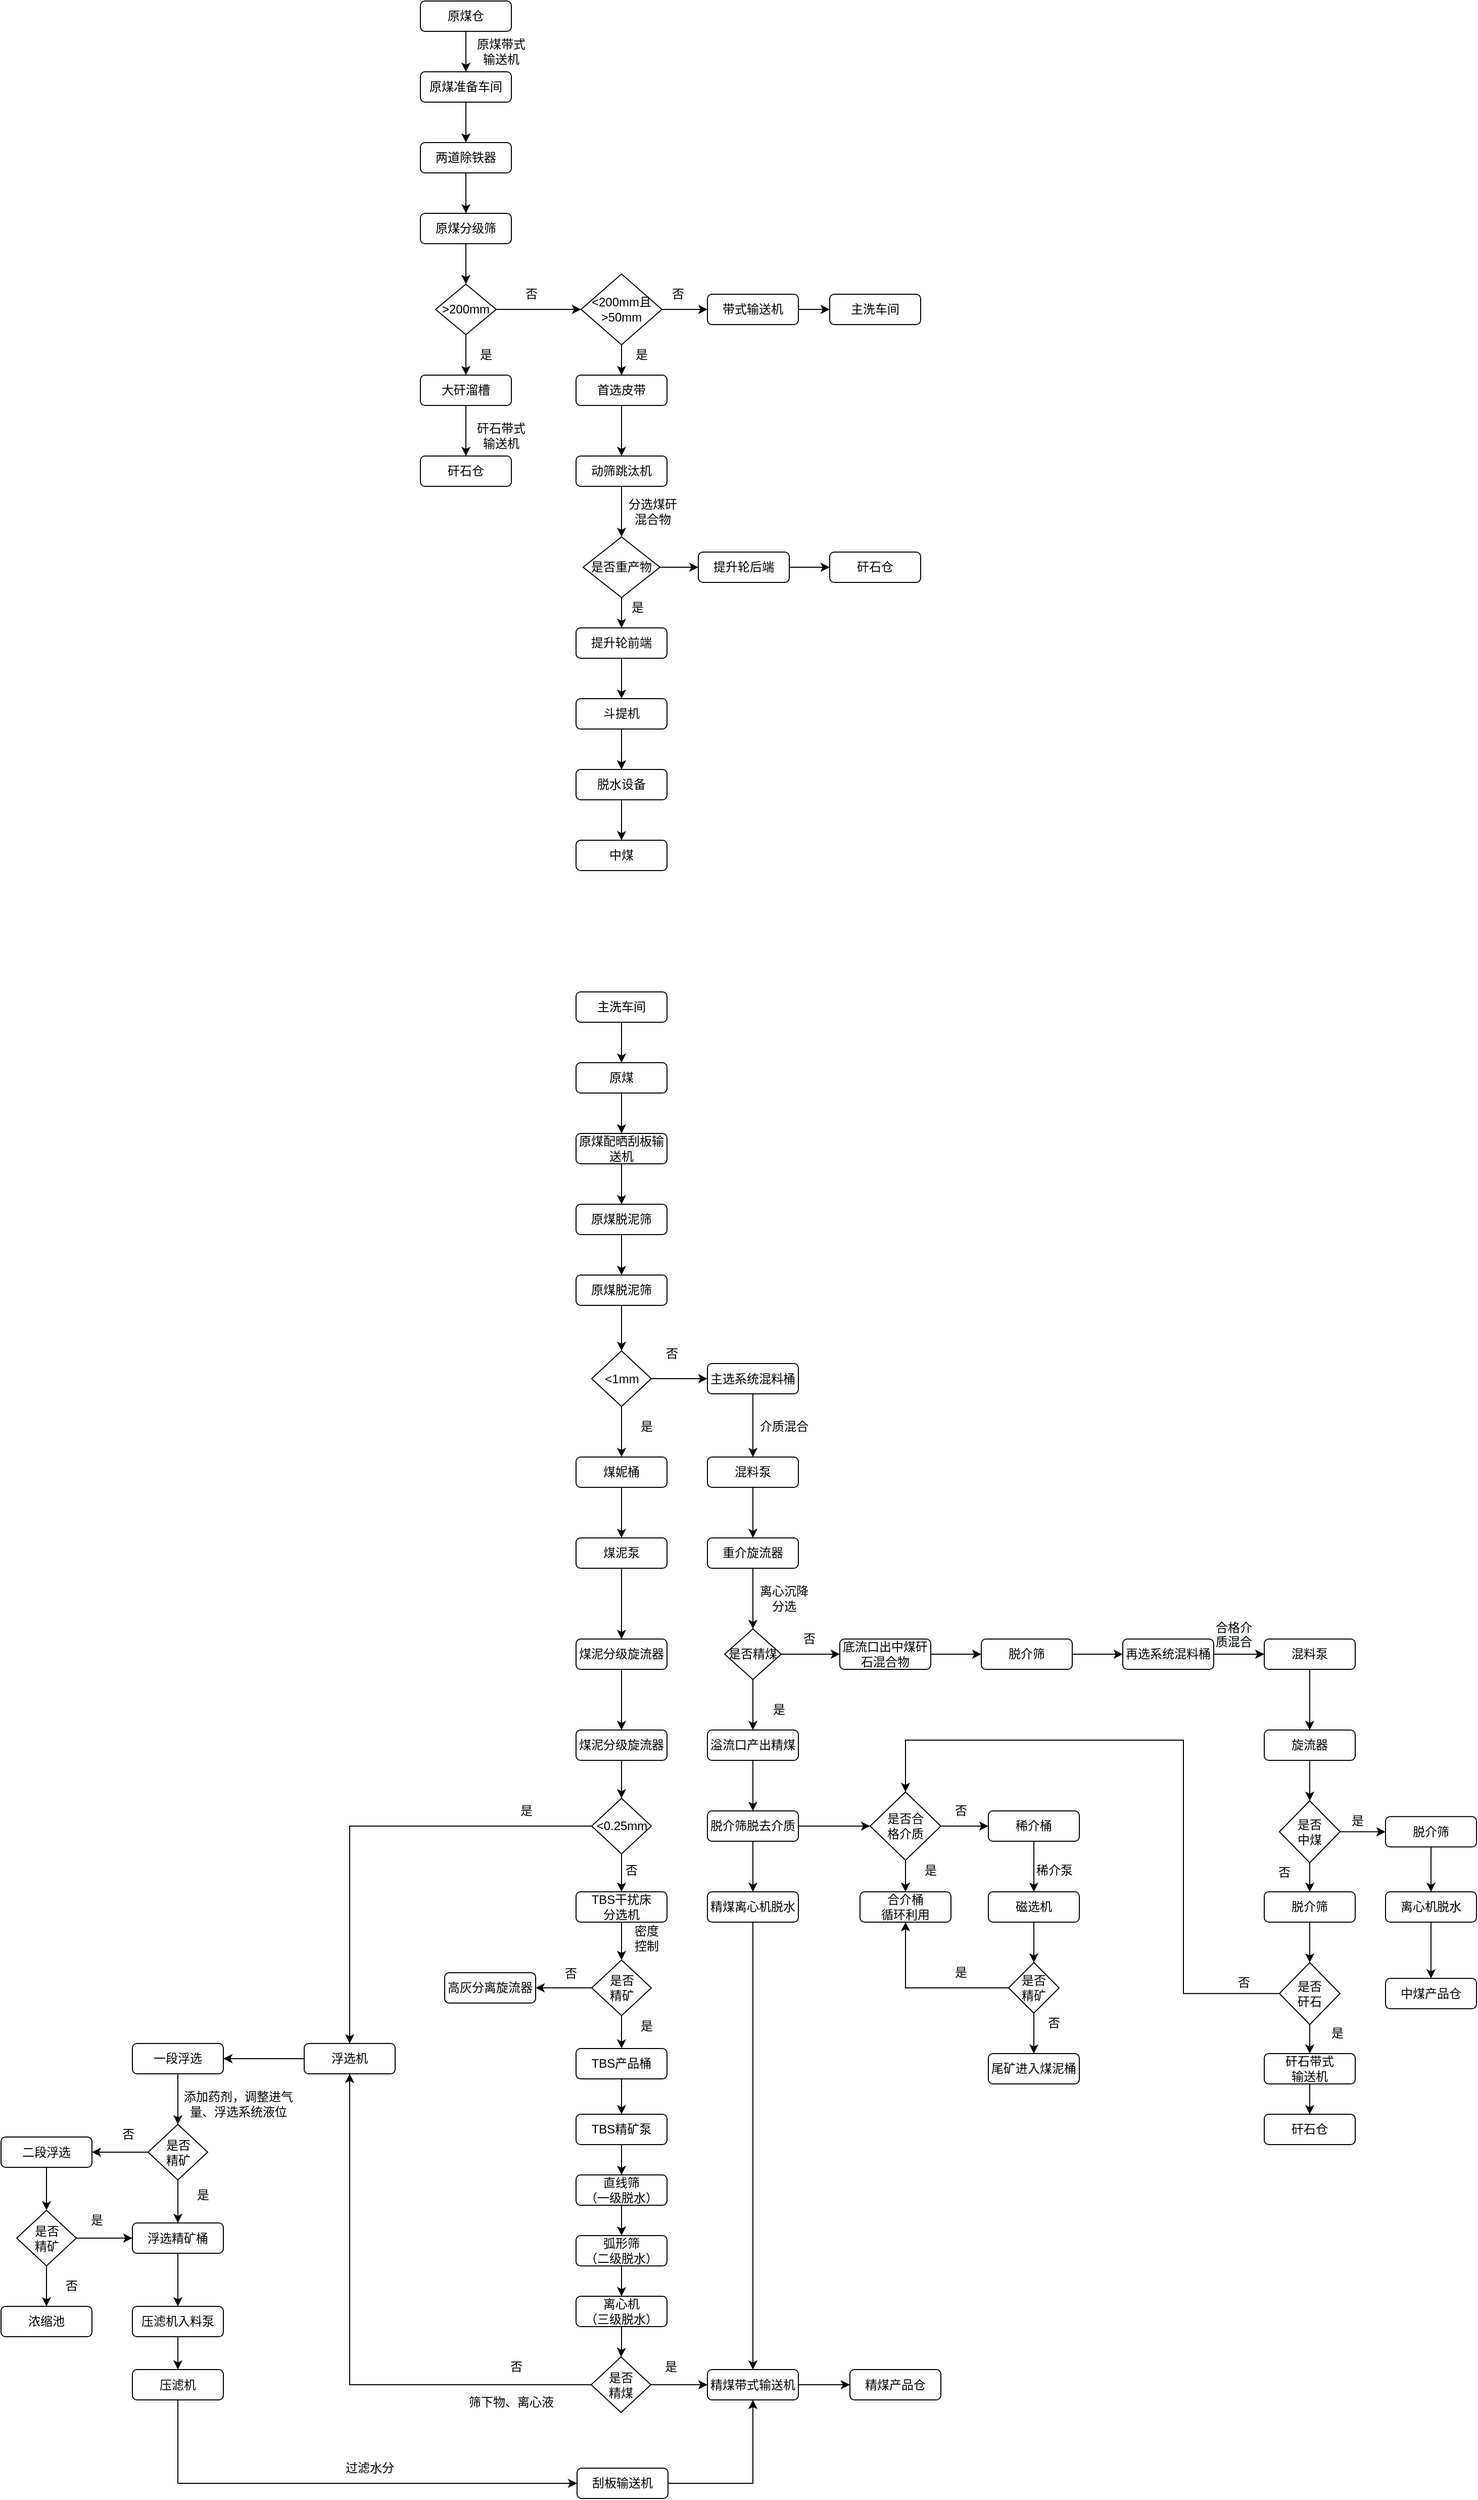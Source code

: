 <mxfile version="14.4.3" type="github">
  <diagram id="C5RBs43oDa-KdzZeNtuy" name="Page-1">
    <mxGraphModel dx="2012" dy="635" grid="1" gridSize="10" guides="1" tooltips="1" connect="1" arrows="1" fold="1" page="1" pageScale="1" pageWidth="827" pageHeight="1169" math="0" shadow="0">
      <root>
        <mxCell id="WIyWlLk6GJQsqaUBKTNV-0" />
        <mxCell id="WIyWlLk6GJQsqaUBKTNV-1" parent="WIyWlLk6GJQsqaUBKTNV-0" />
        <mxCell id="Ji8SA3ziWT4KHIKLygUh-3" value="" style="edgeStyle=orthogonalEdgeStyle;rounded=0;orthogonalLoop=1;jettySize=auto;html=1;" edge="1" parent="WIyWlLk6GJQsqaUBKTNV-1" source="WIyWlLk6GJQsqaUBKTNV-3" target="Ji8SA3ziWT4KHIKLygUh-2">
          <mxGeometry relative="1" as="geometry" />
        </mxCell>
        <mxCell id="WIyWlLk6GJQsqaUBKTNV-3" value="原煤仓" style="rounded=1;whiteSpace=wrap;html=1;fontSize=12;glass=0;strokeWidth=1;shadow=0;" parent="WIyWlLk6GJQsqaUBKTNV-1" vertex="1">
          <mxGeometry x="175" y="80" width="90" height="30" as="geometry" />
        </mxCell>
        <mxCell id="Ji8SA3ziWT4KHIKLygUh-5" value="" style="edgeStyle=orthogonalEdgeStyle;rounded=0;orthogonalLoop=1;jettySize=auto;html=1;" edge="1" parent="WIyWlLk6GJQsqaUBKTNV-1" source="Ji8SA3ziWT4KHIKLygUh-2" target="Ji8SA3ziWT4KHIKLygUh-4">
          <mxGeometry relative="1" as="geometry" />
        </mxCell>
        <mxCell id="Ji8SA3ziWT4KHIKLygUh-2" value="原煤准备车间" style="rounded=1;whiteSpace=wrap;html=1;fontSize=12;glass=0;strokeWidth=1;shadow=0;" vertex="1" parent="WIyWlLk6GJQsqaUBKTNV-1">
          <mxGeometry x="175" y="150" width="90" height="30" as="geometry" />
        </mxCell>
        <mxCell id="Ji8SA3ziWT4KHIKLygUh-8" value="" style="edgeStyle=orthogonalEdgeStyle;rounded=0;orthogonalLoop=1;jettySize=auto;html=1;" edge="1" parent="WIyWlLk6GJQsqaUBKTNV-1" source="Ji8SA3ziWT4KHIKLygUh-4" target="Ji8SA3ziWT4KHIKLygUh-7">
          <mxGeometry relative="1" as="geometry" />
        </mxCell>
        <mxCell id="Ji8SA3ziWT4KHIKLygUh-4" value="两道除铁器" style="rounded=1;whiteSpace=wrap;html=1;fontSize=12;glass=0;strokeWidth=1;shadow=0;" vertex="1" parent="WIyWlLk6GJQsqaUBKTNV-1">
          <mxGeometry x="175" y="220" width="90" height="30" as="geometry" />
        </mxCell>
        <mxCell id="Ji8SA3ziWT4KHIKLygUh-6" value="原煤带式输送机" style="text;html=1;strokeColor=none;fillColor=none;align=center;verticalAlign=middle;whiteSpace=wrap;rounded=0;" vertex="1" parent="WIyWlLk6GJQsqaUBKTNV-1">
          <mxGeometry x="230" y="120" width="50" height="20" as="geometry" />
        </mxCell>
        <mxCell id="Ji8SA3ziWT4KHIKLygUh-10" value="" style="edgeStyle=orthogonalEdgeStyle;rounded=0;orthogonalLoop=1;jettySize=auto;html=1;" edge="1" parent="WIyWlLk6GJQsqaUBKTNV-1" source="Ji8SA3ziWT4KHIKLygUh-7" target="Ji8SA3ziWT4KHIKLygUh-11">
          <mxGeometry relative="1" as="geometry">
            <mxPoint x="220" y="400" as="targetPoint" />
          </mxGeometry>
        </mxCell>
        <mxCell id="Ji8SA3ziWT4KHIKLygUh-7" value="原煤分级筛" style="rounded=1;whiteSpace=wrap;html=1;fontSize=12;glass=0;strokeWidth=1;shadow=0;" vertex="1" parent="WIyWlLk6GJQsqaUBKTNV-1">
          <mxGeometry x="175" y="290" width="90" height="30" as="geometry" />
        </mxCell>
        <mxCell id="Ji8SA3ziWT4KHIKLygUh-12" value="" style="edgeStyle=orthogonalEdgeStyle;rounded=0;orthogonalLoop=1;jettySize=auto;html=1;entryX=0.5;entryY=0;entryDx=0;entryDy=0;" edge="1" parent="WIyWlLk6GJQsqaUBKTNV-1" source="Ji8SA3ziWT4KHIKLygUh-11" target="Ji8SA3ziWT4KHIKLygUh-13">
          <mxGeometry relative="1" as="geometry">
            <mxPoint x="220" y="490" as="targetPoint" />
          </mxGeometry>
        </mxCell>
        <mxCell id="Ji8SA3ziWT4KHIKLygUh-19" value="" style="edgeStyle=orthogonalEdgeStyle;rounded=0;orthogonalLoop=1;jettySize=auto;html=1;" edge="1" parent="WIyWlLk6GJQsqaUBKTNV-1" source="Ji8SA3ziWT4KHIKLygUh-11" target="Ji8SA3ziWT4KHIKLygUh-18">
          <mxGeometry relative="1" as="geometry" />
        </mxCell>
        <mxCell id="Ji8SA3ziWT4KHIKLygUh-11" value="&amp;gt;200mm" style="rhombus;whiteSpace=wrap;html=1;" vertex="1" parent="WIyWlLk6GJQsqaUBKTNV-1">
          <mxGeometry x="190" y="360" width="60" height="50" as="geometry" />
        </mxCell>
        <mxCell id="Ji8SA3ziWT4KHIKLygUh-16" value="" style="edgeStyle=orthogonalEdgeStyle;rounded=0;orthogonalLoop=1;jettySize=auto;html=1;" edge="1" parent="WIyWlLk6GJQsqaUBKTNV-1" source="Ji8SA3ziWT4KHIKLygUh-13" target="Ji8SA3ziWT4KHIKLygUh-15">
          <mxGeometry relative="1" as="geometry" />
        </mxCell>
        <mxCell id="Ji8SA3ziWT4KHIKLygUh-13" value="大矸溜槽" style="rounded=1;whiteSpace=wrap;html=1;fontSize=12;glass=0;strokeWidth=1;shadow=0;" vertex="1" parent="WIyWlLk6GJQsqaUBKTNV-1">
          <mxGeometry x="175" y="450" width="90" height="30" as="geometry" />
        </mxCell>
        <mxCell id="Ji8SA3ziWT4KHIKLygUh-14" value="是" style="text;html=1;strokeColor=none;fillColor=none;align=center;verticalAlign=middle;whiteSpace=wrap;rounded=0;" vertex="1" parent="WIyWlLk6GJQsqaUBKTNV-1">
          <mxGeometry x="220" y="420" width="40" height="20" as="geometry" />
        </mxCell>
        <mxCell id="Ji8SA3ziWT4KHIKLygUh-15" value="矸石仓" style="rounded=1;whiteSpace=wrap;html=1;fontSize=12;glass=0;strokeWidth=1;shadow=0;" vertex="1" parent="WIyWlLk6GJQsqaUBKTNV-1">
          <mxGeometry x="175" y="530" width="90" height="30" as="geometry" />
        </mxCell>
        <mxCell id="Ji8SA3ziWT4KHIKLygUh-17" value="矸石带式输送机" style="text;html=1;strokeColor=none;fillColor=none;align=center;verticalAlign=middle;whiteSpace=wrap;rounded=0;" vertex="1" parent="WIyWlLk6GJQsqaUBKTNV-1">
          <mxGeometry x="230" y="500" width="50" height="20" as="geometry" />
        </mxCell>
        <mxCell id="Ji8SA3ziWT4KHIKLygUh-24" value="" style="edgeStyle=orthogonalEdgeStyle;rounded=0;orthogonalLoop=1;jettySize=auto;html=1;" edge="1" parent="WIyWlLk6GJQsqaUBKTNV-1" source="Ji8SA3ziWT4KHIKLygUh-18" target="Ji8SA3ziWT4KHIKLygUh-23">
          <mxGeometry relative="1" as="geometry" />
        </mxCell>
        <mxCell id="Ji8SA3ziWT4KHIKLygUh-30" value="" style="edgeStyle=orthogonalEdgeStyle;rounded=0;orthogonalLoop=1;jettySize=auto;html=1;entryX=0;entryY=0.5;entryDx=0;entryDy=0;" edge="1" parent="WIyWlLk6GJQsqaUBKTNV-1" source="Ji8SA3ziWT4KHIKLygUh-18" target="Ji8SA3ziWT4KHIKLygUh-32">
          <mxGeometry relative="1" as="geometry">
            <mxPoint x="494" y="385" as="targetPoint" />
          </mxGeometry>
        </mxCell>
        <mxCell id="Ji8SA3ziWT4KHIKLygUh-18" value="&amp;lt;200mm且&lt;br&gt;&amp;gt;50mm" style="rhombus;whiteSpace=wrap;html=1;" vertex="1" parent="WIyWlLk6GJQsqaUBKTNV-1">
          <mxGeometry x="334" y="350" width="80" height="70" as="geometry" />
        </mxCell>
        <mxCell id="Ji8SA3ziWT4KHIKLygUh-20" value="否" style="text;html=1;strokeColor=none;fillColor=none;align=center;verticalAlign=middle;whiteSpace=wrap;rounded=0;" vertex="1" parent="WIyWlLk6GJQsqaUBKTNV-1">
          <mxGeometry x="265" y="360" width="40" height="20" as="geometry" />
        </mxCell>
        <mxCell id="Ji8SA3ziWT4KHIKLygUh-29" value="" style="edgeStyle=orthogonalEdgeStyle;rounded=0;orthogonalLoop=1;jettySize=auto;html=1;" edge="1" parent="WIyWlLk6GJQsqaUBKTNV-1" source="Ji8SA3ziWT4KHIKLygUh-23" target="Ji8SA3ziWT4KHIKLygUh-28">
          <mxGeometry relative="1" as="geometry" />
        </mxCell>
        <mxCell id="Ji8SA3ziWT4KHIKLygUh-23" value="首选皮带" style="rounded=1;whiteSpace=wrap;html=1;fontSize=12;glass=0;strokeWidth=1;shadow=0;" vertex="1" parent="WIyWlLk6GJQsqaUBKTNV-1">
          <mxGeometry x="329" y="450" width="90" height="30" as="geometry" />
        </mxCell>
        <mxCell id="Ji8SA3ziWT4KHIKLygUh-27" value="是" style="text;html=1;strokeColor=none;fillColor=none;align=center;verticalAlign=middle;whiteSpace=wrap;rounded=0;" vertex="1" parent="WIyWlLk6GJQsqaUBKTNV-1">
          <mxGeometry x="374" y="420" width="40" height="20" as="geometry" />
        </mxCell>
        <mxCell id="Ji8SA3ziWT4KHIKLygUh-35" value="" style="edgeStyle=orthogonalEdgeStyle;rounded=0;orthogonalLoop=1;jettySize=auto;html=1;entryX=0.5;entryY=0;entryDx=0;entryDy=0;" edge="1" parent="WIyWlLk6GJQsqaUBKTNV-1" source="Ji8SA3ziWT4KHIKLygUh-28" target="Ji8SA3ziWT4KHIKLygUh-37">
          <mxGeometry relative="1" as="geometry">
            <mxPoint x="374" y="610" as="targetPoint" />
          </mxGeometry>
        </mxCell>
        <mxCell id="Ji8SA3ziWT4KHIKLygUh-28" value="动筛跳汰机" style="rounded=1;whiteSpace=wrap;html=1;fontSize=12;glass=0;strokeWidth=1;shadow=0;" vertex="1" parent="WIyWlLk6GJQsqaUBKTNV-1">
          <mxGeometry x="329" y="530" width="90" height="30" as="geometry" />
        </mxCell>
        <mxCell id="Ji8SA3ziWT4KHIKLygUh-31" value="否" style="text;html=1;strokeColor=none;fillColor=none;align=center;verticalAlign=middle;whiteSpace=wrap;rounded=0;" vertex="1" parent="WIyWlLk6GJQsqaUBKTNV-1">
          <mxGeometry x="410" y="360" width="40" height="20" as="geometry" />
        </mxCell>
        <mxCell id="Ji8SA3ziWT4KHIKLygUh-62" value="" style="edgeStyle=orthogonalEdgeStyle;rounded=0;orthogonalLoop=1;jettySize=auto;html=1;" edge="1" parent="WIyWlLk6GJQsqaUBKTNV-1" source="Ji8SA3ziWT4KHIKLygUh-32" target="Ji8SA3ziWT4KHIKLygUh-61">
          <mxGeometry relative="1" as="geometry" />
        </mxCell>
        <mxCell id="Ji8SA3ziWT4KHIKLygUh-32" value="带式输送机" style="rounded=1;whiteSpace=wrap;html=1;fontSize=12;glass=0;strokeWidth=1;shadow=0;" vertex="1" parent="WIyWlLk6GJQsqaUBKTNV-1">
          <mxGeometry x="459" y="370" width="90" height="30" as="geometry" />
        </mxCell>
        <mxCell id="Ji8SA3ziWT4KHIKLygUh-36" value="分选煤矸混合物" style="text;html=1;strokeColor=none;fillColor=none;align=center;verticalAlign=middle;whiteSpace=wrap;rounded=0;" vertex="1" parent="WIyWlLk6GJQsqaUBKTNV-1">
          <mxGeometry x="380" y="574.5" width="50" height="20" as="geometry" />
        </mxCell>
        <mxCell id="Ji8SA3ziWT4KHIKLygUh-38" value="" style="edgeStyle=orthogonalEdgeStyle;rounded=0;orthogonalLoop=1;jettySize=auto;html=1;entryX=0.5;entryY=0;entryDx=0;entryDy=0;" edge="1" parent="WIyWlLk6GJQsqaUBKTNV-1" source="Ji8SA3ziWT4KHIKLygUh-37" target="Ji8SA3ziWT4KHIKLygUh-39">
          <mxGeometry relative="1" as="geometry">
            <mxPoint x="374" y="700" as="targetPoint" />
          </mxGeometry>
        </mxCell>
        <mxCell id="Ji8SA3ziWT4KHIKLygUh-46" value="" style="edgeStyle=orthogonalEdgeStyle;rounded=0;orthogonalLoop=1;jettySize=auto;html=1;entryX=0;entryY=0.5;entryDx=0;entryDy=0;" edge="1" parent="WIyWlLk6GJQsqaUBKTNV-1" source="Ji8SA3ziWT4KHIKLygUh-37" target="Ji8SA3ziWT4KHIKLygUh-47">
          <mxGeometry relative="1" as="geometry">
            <mxPoint x="460" y="640" as="targetPoint" />
          </mxGeometry>
        </mxCell>
        <mxCell id="Ji8SA3ziWT4KHIKLygUh-37" value="是否重产物" style="rhombus;whiteSpace=wrap;html=1;" vertex="1" parent="WIyWlLk6GJQsqaUBKTNV-1">
          <mxGeometry x="336" y="610" width="76" height="60" as="geometry" />
        </mxCell>
        <mxCell id="Ji8SA3ziWT4KHIKLygUh-42" value="" style="edgeStyle=orthogonalEdgeStyle;rounded=0;orthogonalLoop=1;jettySize=auto;html=1;" edge="1" parent="WIyWlLk6GJQsqaUBKTNV-1" source="Ji8SA3ziWT4KHIKLygUh-39" target="Ji8SA3ziWT4KHIKLygUh-41">
          <mxGeometry relative="1" as="geometry" />
        </mxCell>
        <mxCell id="Ji8SA3ziWT4KHIKLygUh-39" value="提升轮前端" style="rounded=1;whiteSpace=wrap;html=1;fontSize=12;glass=0;strokeWidth=1;shadow=0;" vertex="1" parent="WIyWlLk6GJQsqaUBKTNV-1">
          <mxGeometry x="329" y="700" width="90" height="30" as="geometry" />
        </mxCell>
        <mxCell id="Ji8SA3ziWT4KHIKLygUh-40" value="是" style="text;html=1;strokeColor=none;fillColor=none;align=center;verticalAlign=middle;whiteSpace=wrap;rounded=0;" vertex="1" parent="WIyWlLk6GJQsqaUBKTNV-1">
          <mxGeometry x="370" y="670" width="40" height="20" as="geometry" />
        </mxCell>
        <mxCell id="Ji8SA3ziWT4KHIKLygUh-44" value="" style="edgeStyle=orthogonalEdgeStyle;rounded=0;orthogonalLoop=1;jettySize=auto;html=1;" edge="1" parent="WIyWlLk6GJQsqaUBKTNV-1" source="Ji8SA3ziWT4KHIKLygUh-41" target="Ji8SA3ziWT4KHIKLygUh-43">
          <mxGeometry relative="1" as="geometry" />
        </mxCell>
        <mxCell id="Ji8SA3ziWT4KHIKLygUh-41" value="斗提机" style="rounded=1;whiteSpace=wrap;html=1;fontSize=12;glass=0;strokeWidth=1;shadow=0;" vertex="1" parent="WIyWlLk6GJQsqaUBKTNV-1">
          <mxGeometry x="329" y="770" width="90" height="30" as="geometry" />
        </mxCell>
        <mxCell id="Ji8SA3ziWT4KHIKLygUh-51" value="" style="edgeStyle=orthogonalEdgeStyle;rounded=0;orthogonalLoop=1;jettySize=auto;html=1;" edge="1" parent="WIyWlLk6GJQsqaUBKTNV-1" source="Ji8SA3ziWT4KHIKLygUh-43" target="Ji8SA3ziWT4KHIKLygUh-50">
          <mxGeometry relative="1" as="geometry" />
        </mxCell>
        <mxCell id="Ji8SA3ziWT4KHIKLygUh-43" value="脱水设备" style="rounded=1;whiteSpace=wrap;html=1;fontSize=12;glass=0;strokeWidth=1;shadow=0;" vertex="1" parent="WIyWlLk6GJQsqaUBKTNV-1">
          <mxGeometry x="329" y="840" width="90" height="30" as="geometry" />
        </mxCell>
        <mxCell id="Ji8SA3ziWT4KHIKLygUh-49" value="" style="edgeStyle=orthogonalEdgeStyle;rounded=0;orthogonalLoop=1;jettySize=auto;html=1;" edge="1" parent="WIyWlLk6GJQsqaUBKTNV-1" source="Ji8SA3ziWT4KHIKLygUh-47" target="Ji8SA3ziWT4KHIKLygUh-48">
          <mxGeometry relative="1" as="geometry" />
        </mxCell>
        <mxCell id="Ji8SA3ziWT4KHIKLygUh-47" value="提升轮后端" style="rounded=1;whiteSpace=wrap;html=1;fontSize=12;glass=0;strokeWidth=1;shadow=0;" vertex="1" parent="WIyWlLk6GJQsqaUBKTNV-1">
          <mxGeometry x="450" y="625" width="90" height="30" as="geometry" />
        </mxCell>
        <mxCell id="Ji8SA3ziWT4KHIKLygUh-48" value="矸石仓" style="rounded=1;whiteSpace=wrap;html=1;fontSize=12;glass=0;strokeWidth=1;shadow=0;" vertex="1" parent="WIyWlLk6GJQsqaUBKTNV-1">
          <mxGeometry x="580" y="625" width="90" height="30" as="geometry" />
        </mxCell>
        <mxCell id="Ji8SA3ziWT4KHIKLygUh-50" value="中煤" style="rounded=1;whiteSpace=wrap;html=1;fontSize=12;glass=0;strokeWidth=1;shadow=0;" vertex="1" parent="WIyWlLk6GJQsqaUBKTNV-1">
          <mxGeometry x="329" y="910" width="90" height="30" as="geometry" />
        </mxCell>
        <mxCell id="Ji8SA3ziWT4KHIKLygUh-54" value="" style="edgeStyle=orthogonalEdgeStyle;rounded=0;orthogonalLoop=1;jettySize=auto;html=1;" edge="1" parent="WIyWlLk6GJQsqaUBKTNV-1" source="Ji8SA3ziWT4KHIKLygUh-52" target="Ji8SA3ziWT4KHIKLygUh-53">
          <mxGeometry relative="1" as="geometry" />
        </mxCell>
        <mxCell id="Ji8SA3ziWT4KHIKLygUh-52" value="主洗车间" style="rounded=1;whiteSpace=wrap;html=1;fontSize=12;glass=0;strokeWidth=1;shadow=0;" vertex="1" parent="WIyWlLk6GJQsqaUBKTNV-1">
          <mxGeometry x="329" y="1060" width="90" height="30" as="geometry" />
        </mxCell>
        <mxCell id="Ji8SA3ziWT4KHIKLygUh-64" value="" style="edgeStyle=orthogonalEdgeStyle;rounded=0;orthogonalLoop=1;jettySize=auto;html=1;" edge="1" parent="WIyWlLk6GJQsqaUBKTNV-1" source="Ji8SA3ziWT4KHIKLygUh-53" target="Ji8SA3ziWT4KHIKLygUh-63">
          <mxGeometry relative="1" as="geometry" />
        </mxCell>
        <mxCell id="Ji8SA3ziWT4KHIKLygUh-53" value="原煤" style="rounded=1;whiteSpace=wrap;html=1;fontSize=12;glass=0;strokeWidth=1;shadow=0;" vertex="1" parent="WIyWlLk6GJQsqaUBKTNV-1">
          <mxGeometry x="329" y="1130" width="90" height="30" as="geometry" />
        </mxCell>
        <mxCell id="Ji8SA3ziWT4KHIKLygUh-61" value="主洗车间" style="rounded=1;whiteSpace=wrap;html=1;fontSize=12;glass=0;strokeWidth=1;shadow=0;" vertex="1" parent="WIyWlLk6GJQsqaUBKTNV-1">
          <mxGeometry x="580" y="370" width="90" height="30" as="geometry" />
        </mxCell>
        <mxCell id="Ji8SA3ziWT4KHIKLygUh-66" value="" style="edgeStyle=orthogonalEdgeStyle;rounded=0;orthogonalLoop=1;jettySize=auto;html=1;" edge="1" parent="WIyWlLk6GJQsqaUBKTNV-1" source="Ji8SA3ziWT4KHIKLygUh-63" target="Ji8SA3ziWT4KHIKLygUh-65">
          <mxGeometry relative="1" as="geometry" />
        </mxCell>
        <mxCell id="Ji8SA3ziWT4KHIKLygUh-63" value="原煤配晒刮板输送机" style="rounded=1;whiteSpace=wrap;html=1;fontSize=12;glass=0;strokeWidth=1;shadow=0;" vertex="1" parent="WIyWlLk6GJQsqaUBKTNV-1">
          <mxGeometry x="329" y="1200" width="90" height="30" as="geometry" />
        </mxCell>
        <mxCell id="Ji8SA3ziWT4KHIKLygUh-68" value="" style="edgeStyle=orthogonalEdgeStyle;rounded=0;orthogonalLoop=1;jettySize=auto;html=1;" edge="1" parent="WIyWlLk6GJQsqaUBKTNV-1" source="Ji8SA3ziWT4KHIKLygUh-65" target="Ji8SA3ziWT4KHIKLygUh-67">
          <mxGeometry relative="1" as="geometry" />
        </mxCell>
        <mxCell id="Ji8SA3ziWT4KHIKLygUh-65" value="原煤脱泥筛" style="rounded=1;whiteSpace=wrap;html=1;fontSize=12;glass=0;strokeWidth=1;shadow=0;" vertex="1" parent="WIyWlLk6GJQsqaUBKTNV-1">
          <mxGeometry x="329" y="1270" width="90" height="30" as="geometry" />
        </mxCell>
        <mxCell id="Ji8SA3ziWT4KHIKLygUh-70" value="" style="edgeStyle=orthogonalEdgeStyle;rounded=0;orthogonalLoop=1;jettySize=auto;html=1;entryX=0.5;entryY=0;entryDx=0;entryDy=0;" edge="1" parent="WIyWlLk6GJQsqaUBKTNV-1" source="Ji8SA3ziWT4KHIKLygUh-67" target="Ji8SA3ziWT4KHIKLygUh-71">
          <mxGeometry relative="1" as="geometry">
            <mxPoint x="374" y="1410" as="targetPoint" />
          </mxGeometry>
        </mxCell>
        <mxCell id="Ji8SA3ziWT4KHIKLygUh-67" value="原煤脱泥筛" style="rounded=1;whiteSpace=wrap;html=1;fontSize=12;glass=0;strokeWidth=1;shadow=0;" vertex="1" parent="WIyWlLk6GJQsqaUBKTNV-1">
          <mxGeometry x="329" y="1340" width="90" height="30" as="geometry" />
        </mxCell>
        <mxCell id="Ji8SA3ziWT4KHIKLygUh-75" value="" style="edgeStyle=orthogonalEdgeStyle;rounded=0;orthogonalLoop=1;jettySize=auto;html=1;" edge="1" parent="WIyWlLk6GJQsqaUBKTNV-1" source="Ji8SA3ziWT4KHIKLygUh-71" target="Ji8SA3ziWT4KHIKLygUh-74">
          <mxGeometry relative="1" as="geometry" />
        </mxCell>
        <mxCell id="Ji8SA3ziWT4KHIKLygUh-77" value="" style="edgeStyle=orthogonalEdgeStyle;rounded=0;orthogonalLoop=1;jettySize=auto;html=1;entryX=0;entryY=0.5;entryDx=0;entryDy=0;" edge="1" parent="WIyWlLk6GJQsqaUBKTNV-1" source="Ji8SA3ziWT4KHIKLygUh-71" target="Ji8SA3ziWT4KHIKLygUh-78">
          <mxGeometry relative="1" as="geometry">
            <mxPoint x="450" y="1443" as="targetPoint" />
          </mxGeometry>
        </mxCell>
        <mxCell id="Ji8SA3ziWT4KHIKLygUh-71" value="&amp;lt;1mm" style="rhombus;whiteSpace=wrap;html=1;" vertex="1" parent="WIyWlLk6GJQsqaUBKTNV-1">
          <mxGeometry x="344.5" y="1415" width="59" height="55" as="geometry" />
        </mxCell>
        <mxCell id="Ji8SA3ziWT4KHIKLygUh-169" value="" style="edgeStyle=orthogonalEdgeStyle;rounded=0;orthogonalLoop=1;jettySize=auto;html=1;" edge="1" parent="WIyWlLk6GJQsqaUBKTNV-1" source="Ji8SA3ziWT4KHIKLygUh-74" target="Ji8SA3ziWT4KHIKLygUh-168">
          <mxGeometry relative="1" as="geometry" />
        </mxCell>
        <mxCell id="Ji8SA3ziWT4KHIKLygUh-74" value="煤妮桶" style="rounded=1;whiteSpace=wrap;html=1;fontSize=12;glass=0;strokeWidth=1;shadow=0;" vertex="1" parent="WIyWlLk6GJQsqaUBKTNV-1">
          <mxGeometry x="329" y="1520" width="90" height="30" as="geometry" />
        </mxCell>
        <mxCell id="Ji8SA3ziWT4KHIKLygUh-83" value="" style="edgeStyle=orthogonalEdgeStyle;rounded=0;orthogonalLoop=1;jettySize=auto;html=1;entryX=0.5;entryY=0;entryDx=0;entryDy=0;" edge="1" parent="WIyWlLk6GJQsqaUBKTNV-1" source="Ji8SA3ziWT4KHIKLygUh-78" target="Ji8SA3ziWT4KHIKLygUh-131">
          <mxGeometry relative="1" as="geometry">
            <mxPoint x="504" y="1510" as="targetPoint" />
          </mxGeometry>
        </mxCell>
        <mxCell id="Ji8SA3ziWT4KHIKLygUh-78" value="主选系统混料桶" style="rounded=1;whiteSpace=wrap;html=1;fontSize=12;glass=0;strokeWidth=1;shadow=0;" vertex="1" parent="WIyWlLk6GJQsqaUBKTNV-1">
          <mxGeometry x="459" y="1427.5" width="90" height="30" as="geometry" />
        </mxCell>
        <mxCell id="Ji8SA3ziWT4KHIKLygUh-79" value="是" style="text;html=1;strokeColor=none;fillColor=none;align=center;verticalAlign=middle;whiteSpace=wrap;rounded=0;" vertex="1" parent="WIyWlLk6GJQsqaUBKTNV-1">
          <mxGeometry x="379" y="1480" width="40" height="20" as="geometry" />
        </mxCell>
        <mxCell id="Ji8SA3ziWT4KHIKLygUh-80" value="否" style="text;html=1;strokeColor=none;fillColor=none;align=center;verticalAlign=middle;whiteSpace=wrap;rounded=0;" vertex="1" parent="WIyWlLk6GJQsqaUBKTNV-1">
          <mxGeometry x="403.5" y="1407.5" width="40" height="20" as="geometry" />
        </mxCell>
        <mxCell id="Ji8SA3ziWT4KHIKLygUh-86" value="" style="edgeStyle=orthogonalEdgeStyle;rounded=0;orthogonalLoop=1;jettySize=auto;html=1;entryX=0.5;entryY=0;entryDx=0;entryDy=0;" edge="1" parent="WIyWlLk6GJQsqaUBKTNV-1" source="Ji8SA3ziWT4KHIKLygUh-82" target="Ji8SA3ziWT4KHIKLygUh-88">
          <mxGeometry relative="1" as="geometry">
            <mxPoint x="504" y="1690" as="targetPoint" />
          </mxGeometry>
        </mxCell>
        <mxCell id="Ji8SA3ziWT4KHIKLygUh-82" value="重介旋流器" style="rounded=1;whiteSpace=wrap;html=1;fontSize=12;glass=0;strokeWidth=1;shadow=0;" vertex="1" parent="WIyWlLk6GJQsqaUBKTNV-1">
          <mxGeometry x="459" y="1600" width="90" height="30" as="geometry" />
        </mxCell>
        <mxCell id="Ji8SA3ziWT4KHIKLygUh-84" value="介质混合" style="text;html=1;strokeColor=none;fillColor=none;align=center;verticalAlign=middle;whiteSpace=wrap;rounded=0;" vertex="1" parent="WIyWlLk6GJQsqaUBKTNV-1">
          <mxGeometry x="510" y="1480" width="50" height="20" as="geometry" />
        </mxCell>
        <mxCell id="Ji8SA3ziWT4KHIKLygUh-87" value="离心沉降分选" style="text;html=1;strokeColor=none;fillColor=none;align=center;verticalAlign=middle;whiteSpace=wrap;rounded=0;" vertex="1" parent="WIyWlLk6GJQsqaUBKTNV-1">
          <mxGeometry x="510" y="1650" width="50" height="20" as="geometry" />
        </mxCell>
        <mxCell id="Ji8SA3ziWT4KHIKLygUh-91" value="" style="edgeStyle=orthogonalEdgeStyle;rounded=0;orthogonalLoop=1;jettySize=auto;html=1;entryX=0.5;entryY=0;entryDx=0;entryDy=0;" edge="1" parent="WIyWlLk6GJQsqaUBKTNV-1" source="Ji8SA3ziWT4KHIKLygUh-88" target="Ji8SA3ziWT4KHIKLygUh-92">
          <mxGeometry relative="1" as="geometry">
            <mxPoint x="504" y="1820" as="targetPoint" />
          </mxGeometry>
        </mxCell>
        <mxCell id="Ji8SA3ziWT4KHIKLygUh-95" value="" style="edgeStyle=orthogonalEdgeStyle;rounded=0;orthogonalLoop=1;jettySize=auto;html=1;" edge="1" parent="WIyWlLk6GJQsqaUBKTNV-1" source="Ji8SA3ziWT4KHIKLygUh-88" target="Ji8SA3ziWT4KHIKLygUh-94">
          <mxGeometry relative="1" as="geometry" />
        </mxCell>
        <mxCell id="Ji8SA3ziWT4KHIKLygUh-88" value="是否精煤" style="rhombus;whiteSpace=wrap;html=1;" vertex="1" parent="WIyWlLk6GJQsqaUBKTNV-1">
          <mxGeometry x="476" y="1690" width="56" height="50" as="geometry" />
        </mxCell>
        <mxCell id="Ji8SA3ziWT4KHIKLygUh-97" value="" style="edgeStyle=orthogonalEdgeStyle;rounded=0;orthogonalLoop=1;jettySize=auto;html=1;" edge="1" parent="WIyWlLk6GJQsqaUBKTNV-1" source="Ji8SA3ziWT4KHIKLygUh-92" target="Ji8SA3ziWT4KHIKLygUh-96">
          <mxGeometry relative="1" as="geometry" />
        </mxCell>
        <mxCell id="Ji8SA3ziWT4KHIKLygUh-92" value="溢流口产出精煤" style="rounded=1;whiteSpace=wrap;html=1;fontSize=12;glass=0;strokeWidth=1;shadow=0;" vertex="1" parent="WIyWlLk6GJQsqaUBKTNV-1">
          <mxGeometry x="459" y="1790" width="90" height="30" as="geometry" />
        </mxCell>
        <mxCell id="Ji8SA3ziWT4KHIKLygUh-93" value="是" style="text;html=1;strokeColor=none;fillColor=none;align=center;verticalAlign=middle;whiteSpace=wrap;rounded=0;" vertex="1" parent="WIyWlLk6GJQsqaUBKTNV-1">
          <mxGeometry x="510" y="1760" width="40" height="20" as="geometry" />
        </mxCell>
        <mxCell id="Ji8SA3ziWT4KHIKLygUh-134" value="" style="edgeStyle=orthogonalEdgeStyle;rounded=0;orthogonalLoop=1;jettySize=auto;html=1;" edge="1" parent="WIyWlLk6GJQsqaUBKTNV-1" source="Ji8SA3ziWT4KHIKLygUh-94" target="Ji8SA3ziWT4KHIKLygUh-133">
          <mxGeometry relative="1" as="geometry" />
        </mxCell>
        <mxCell id="Ji8SA3ziWT4KHIKLygUh-94" value="底流口出中煤矸石混合物" style="rounded=1;whiteSpace=wrap;html=1;fontSize=12;glass=0;strokeWidth=1;shadow=0;" vertex="1" parent="WIyWlLk6GJQsqaUBKTNV-1">
          <mxGeometry x="590" y="1700" width="90" height="30" as="geometry" />
        </mxCell>
        <mxCell id="Ji8SA3ziWT4KHIKLygUh-99" value="" style="edgeStyle=orthogonalEdgeStyle;rounded=0;orthogonalLoop=1;jettySize=auto;html=1;" edge="1" parent="WIyWlLk6GJQsqaUBKTNV-1" source="Ji8SA3ziWT4KHIKLygUh-96" target="Ji8SA3ziWT4KHIKLygUh-98">
          <mxGeometry relative="1" as="geometry" />
        </mxCell>
        <mxCell id="Ji8SA3ziWT4KHIKLygUh-105" value="" style="edgeStyle=orthogonalEdgeStyle;rounded=0;orthogonalLoop=1;jettySize=auto;html=1;entryX=0;entryY=0.5;entryDx=0;entryDy=0;" edge="1" parent="WIyWlLk6GJQsqaUBKTNV-1" source="Ji8SA3ziWT4KHIKLygUh-96" target="Ji8SA3ziWT4KHIKLygUh-106">
          <mxGeometry relative="1" as="geometry">
            <mxPoint x="610" y="1885" as="targetPoint" />
          </mxGeometry>
        </mxCell>
        <mxCell id="Ji8SA3ziWT4KHIKLygUh-96" value="脱介筛脱去介质" style="rounded=1;whiteSpace=wrap;html=1;fontSize=12;glass=0;strokeWidth=1;shadow=0;" vertex="1" parent="WIyWlLk6GJQsqaUBKTNV-1">
          <mxGeometry x="459" y="1870" width="90" height="30" as="geometry" />
        </mxCell>
        <mxCell id="Ji8SA3ziWT4KHIKLygUh-252" value="" style="edgeStyle=orthogonalEdgeStyle;rounded=0;orthogonalLoop=1;jettySize=auto;html=1;entryX=0.5;entryY=0;entryDx=0;entryDy=0;" edge="1" parent="WIyWlLk6GJQsqaUBKTNV-1" source="Ji8SA3ziWT4KHIKLygUh-98" target="Ji8SA3ziWT4KHIKLygUh-205">
          <mxGeometry relative="1" as="geometry">
            <mxPoint x="504" y="2060" as="targetPoint" />
          </mxGeometry>
        </mxCell>
        <mxCell id="Ji8SA3ziWT4KHIKLygUh-98" value="精煤离心机脱水" style="rounded=1;whiteSpace=wrap;html=1;fontSize=12;glass=0;strokeWidth=1;shadow=0;" vertex="1" parent="WIyWlLk6GJQsqaUBKTNV-1">
          <mxGeometry x="459" y="1950" width="90" height="30" as="geometry" />
        </mxCell>
        <mxCell id="Ji8SA3ziWT4KHIKLygUh-100" value="精煤产品仓" style="rounded=1;whiteSpace=wrap;html=1;fontSize=12;glass=0;strokeWidth=1;shadow=0;" vertex="1" parent="WIyWlLk6GJQsqaUBKTNV-1">
          <mxGeometry x="600" y="2422.5" width="90" height="30" as="geometry" />
        </mxCell>
        <mxCell id="Ji8SA3ziWT4KHIKLygUh-108" value="" style="edgeStyle=orthogonalEdgeStyle;rounded=0;orthogonalLoop=1;jettySize=auto;html=1;" edge="1" parent="WIyWlLk6GJQsqaUBKTNV-1" source="Ji8SA3ziWT4KHIKLygUh-106" target="Ji8SA3ziWT4KHIKLygUh-109">
          <mxGeometry relative="1" as="geometry">
            <mxPoint x="655" y="1998.75" as="targetPoint" />
          </mxGeometry>
        </mxCell>
        <mxCell id="Ji8SA3ziWT4KHIKLygUh-111" value="" style="edgeStyle=orthogonalEdgeStyle;rounded=0;orthogonalLoop=1;jettySize=auto;html=1;entryX=0;entryY=0.5;entryDx=0;entryDy=0;" edge="1" parent="WIyWlLk6GJQsqaUBKTNV-1" source="Ji8SA3ziWT4KHIKLygUh-106" target="Ji8SA3ziWT4KHIKLygUh-112">
          <mxGeometry relative="1" as="geometry">
            <mxPoint x="740" y="1885" as="targetPoint" />
          </mxGeometry>
        </mxCell>
        <mxCell id="Ji8SA3ziWT4KHIKLygUh-106" value="是否合&lt;br&gt;格介质" style="rhombus;whiteSpace=wrap;html=1;" vertex="1" parent="WIyWlLk6GJQsqaUBKTNV-1">
          <mxGeometry x="620" y="1851.25" width="70" height="67.5" as="geometry" />
        </mxCell>
        <mxCell id="Ji8SA3ziWT4KHIKLygUh-109" value="合介桶&lt;br&gt;循环利用" style="rounded=1;whiteSpace=wrap;html=1;fontSize=12;glass=0;strokeWidth=1;shadow=0;" vertex="1" parent="WIyWlLk6GJQsqaUBKTNV-1">
          <mxGeometry x="610" y="1950" width="90" height="30" as="geometry" />
        </mxCell>
        <mxCell id="Ji8SA3ziWT4KHIKLygUh-119" value="" style="edgeStyle=orthogonalEdgeStyle;rounded=0;orthogonalLoop=1;jettySize=auto;html=1;" edge="1" parent="WIyWlLk6GJQsqaUBKTNV-1" source="Ji8SA3ziWT4KHIKLygUh-112" target="Ji8SA3ziWT4KHIKLygUh-118">
          <mxGeometry relative="1" as="geometry" />
        </mxCell>
        <mxCell id="Ji8SA3ziWT4KHIKLygUh-112" value="稀介桶" style="rounded=1;whiteSpace=wrap;html=1;fontSize=12;glass=0;strokeWidth=1;shadow=0;" vertex="1" parent="WIyWlLk6GJQsqaUBKTNV-1">
          <mxGeometry x="737" y="1870" width="90" height="30" as="geometry" />
        </mxCell>
        <mxCell id="Ji8SA3ziWT4KHIKLygUh-113" value="是" style="text;html=1;strokeColor=none;fillColor=none;align=center;verticalAlign=middle;whiteSpace=wrap;rounded=0;" vertex="1" parent="WIyWlLk6GJQsqaUBKTNV-1">
          <mxGeometry x="660" y="1918.75" width="40" height="20" as="geometry" />
        </mxCell>
        <mxCell id="Ji8SA3ziWT4KHIKLygUh-114" value="否" style="text;html=1;strokeColor=none;fillColor=none;align=center;verticalAlign=middle;whiteSpace=wrap;rounded=0;" vertex="1" parent="WIyWlLk6GJQsqaUBKTNV-1">
          <mxGeometry x="540" y="1690" width="40" height="20" as="geometry" />
        </mxCell>
        <mxCell id="Ji8SA3ziWT4KHIKLygUh-116" value="否" style="text;html=1;strokeColor=none;fillColor=none;align=center;verticalAlign=middle;whiteSpace=wrap;rounded=0;" vertex="1" parent="WIyWlLk6GJQsqaUBKTNV-1">
          <mxGeometry x="690" y="1860" width="40" height="20" as="geometry" />
        </mxCell>
        <mxCell id="Ji8SA3ziWT4KHIKLygUh-123" value="" style="edgeStyle=orthogonalEdgeStyle;rounded=0;orthogonalLoop=1;jettySize=auto;html=1;entryX=0.5;entryY=0;entryDx=0;entryDy=0;" edge="1" parent="WIyWlLk6GJQsqaUBKTNV-1" source="Ji8SA3ziWT4KHIKLygUh-118" target="Ji8SA3ziWT4KHIKLygUh-124">
          <mxGeometry relative="1" as="geometry">
            <mxPoint x="925" y="1950" as="targetPoint" />
          </mxGeometry>
        </mxCell>
        <mxCell id="Ji8SA3ziWT4KHIKLygUh-118" value="磁选机" style="rounded=1;whiteSpace=wrap;html=1;fontSize=12;glass=0;strokeWidth=1;shadow=0;" vertex="1" parent="WIyWlLk6GJQsqaUBKTNV-1">
          <mxGeometry x="737" y="1950" width="90" height="30" as="geometry" />
        </mxCell>
        <mxCell id="Ji8SA3ziWT4KHIKLygUh-121" value="&lt;span&gt;稀介泵&lt;/span&gt;" style="text;html=1;align=center;verticalAlign=middle;resizable=0;points=[];autosize=1;" vertex="1" parent="WIyWlLk6GJQsqaUBKTNV-1">
          <mxGeometry x="777" y="1918.75" width="50" height="20" as="geometry" />
        </mxCell>
        <mxCell id="Ji8SA3ziWT4KHIKLygUh-125" value="" style="edgeStyle=orthogonalEdgeStyle;rounded=0;orthogonalLoop=1;jettySize=auto;html=1;entryX=0.5;entryY=1;entryDx=0;entryDy=0;" edge="1" parent="WIyWlLk6GJQsqaUBKTNV-1" source="Ji8SA3ziWT4KHIKLygUh-124" target="Ji8SA3ziWT4KHIKLygUh-109">
          <mxGeometry relative="1" as="geometry">
            <mxPoint x="677" y="2045" as="targetPoint" />
          </mxGeometry>
        </mxCell>
        <mxCell id="Ji8SA3ziWT4KHIKLygUh-128" value="" style="edgeStyle=orthogonalEdgeStyle;rounded=0;orthogonalLoop=1;jettySize=auto;html=1;entryX=0.5;entryY=0;entryDx=0;entryDy=0;" edge="1" parent="WIyWlLk6GJQsqaUBKTNV-1" source="Ji8SA3ziWT4KHIKLygUh-124" target="Ji8SA3ziWT4KHIKLygUh-129">
          <mxGeometry relative="1" as="geometry">
            <mxPoint x="782" y="2110" as="targetPoint" />
          </mxGeometry>
        </mxCell>
        <mxCell id="Ji8SA3ziWT4KHIKLygUh-124" value="是否&lt;br&gt;精矿" style="rhombus;whiteSpace=wrap;html=1;" vertex="1" parent="WIyWlLk6GJQsqaUBKTNV-1">
          <mxGeometry x="757" y="2020" width="50" height="50" as="geometry" />
        </mxCell>
        <mxCell id="Ji8SA3ziWT4KHIKLygUh-126" value="是" style="text;html=1;strokeColor=none;fillColor=none;align=center;verticalAlign=middle;whiteSpace=wrap;rounded=0;" vertex="1" parent="WIyWlLk6GJQsqaUBKTNV-1">
          <mxGeometry x="690" y="2020" width="40" height="20" as="geometry" />
        </mxCell>
        <mxCell id="Ji8SA3ziWT4KHIKLygUh-129" value="尾矿进入煤泥桶" style="rounded=1;whiteSpace=wrap;html=1;fontSize=12;glass=0;strokeWidth=1;shadow=0;" vertex="1" parent="WIyWlLk6GJQsqaUBKTNV-1">
          <mxGeometry x="737" y="2110" width="90" height="30" as="geometry" />
        </mxCell>
        <mxCell id="Ji8SA3ziWT4KHIKLygUh-130" value="否" style="text;html=1;strokeColor=none;fillColor=none;align=center;verticalAlign=middle;whiteSpace=wrap;rounded=0;" vertex="1" parent="WIyWlLk6GJQsqaUBKTNV-1">
          <mxGeometry x="782" y="2070" width="40" height="20" as="geometry" />
        </mxCell>
        <mxCell id="Ji8SA3ziWT4KHIKLygUh-132" value="" style="edgeStyle=orthogonalEdgeStyle;rounded=0;orthogonalLoop=1;jettySize=auto;html=1;" edge="1" parent="WIyWlLk6GJQsqaUBKTNV-1" source="Ji8SA3ziWT4KHIKLygUh-131">
          <mxGeometry relative="1" as="geometry">
            <mxPoint x="504" y="1600" as="targetPoint" />
          </mxGeometry>
        </mxCell>
        <mxCell id="Ji8SA3ziWT4KHIKLygUh-131" value="混料泵" style="rounded=1;whiteSpace=wrap;html=1;fontSize=12;glass=0;strokeWidth=1;shadow=0;" vertex="1" parent="WIyWlLk6GJQsqaUBKTNV-1">
          <mxGeometry x="459" y="1520" width="90" height="30" as="geometry" />
        </mxCell>
        <mxCell id="Ji8SA3ziWT4KHIKLygUh-136" value="" style="edgeStyle=orthogonalEdgeStyle;rounded=0;orthogonalLoop=1;jettySize=auto;html=1;" edge="1" parent="WIyWlLk6GJQsqaUBKTNV-1" source="Ji8SA3ziWT4KHIKLygUh-133" target="Ji8SA3ziWT4KHIKLygUh-135">
          <mxGeometry relative="1" as="geometry" />
        </mxCell>
        <mxCell id="Ji8SA3ziWT4KHIKLygUh-133" value="脱介筛" style="rounded=1;whiteSpace=wrap;html=1;fontSize=12;glass=0;strokeWidth=1;shadow=0;" vertex="1" parent="WIyWlLk6GJQsqaUBKTNV-1">
          <mxGeometry x="730" y="1700" width="90" height="30" as="geometry" />
        </mxCell>
        <mxCell id="Ji8SA3ziWT4KHIKLygUh-138" value="" style="edgeStyle=orthogonalEdgeStyle;rounded=0;orthogonalLoop=1;jettySize=auto;html=1;" edge="1" parent="WIyWlLk6GJQsqaUBKTNV-1" source="Ji8SA3ziWT4KHIKLygUh-135" target="Ji8SA3ziWT4KHIKLygUh-137">
          <mxGeometry relative="1" as="geometry" />
        </mxCell>
        <mxCell id="Ji8SA3ziWT4KHIKLygUh-135" value="再选系统混料桶" style="rounded=1;whiteSpace=wrap;html=1;fontSize=12;glass=0;strokeWidth=1;shadow=0;" vertex="1" parent="WIyWlLk6GJQsqaUBKTNV-1">
          <mxGeometry x="870" y="1700" width="90" height="30" as="geometry" />
        </mxCell>
        <mxCell id="Ji8SA3ziWT4KHIKLygUh-140" value="" style="edgeStyle=orthogonalEdgeStyle;rounded=0;orthogonalLoop=1;jettySize=auto;html=1;" edge="1" parent="WIyWlLk6GJQsqaUBKTNV-1" source="Ji8SA3ziWT4KHIKLygUh-137" target="Ji8SA3ziWT4KHIKLygUh-139">
          <mxGeometry relative="1" as="geometry" />
        </mxCell>
        <mxCell id="Ji8SA3ziWT4KHIKLygUh-137" value="混料泵" style="rounded=1;whiteSpace=wrap;html=1;fontSize=12;glass=0;strokeWidth=1;shadow=0;" vertex="1" parent="WIyWlLk6GJQsqaUBKTNV-1">
          <mxGeometry x="1010" y="1700" width="90" height="30" as="geometry" />
        </mxCell>
        <mxCell id="Ji8SA3ziWT4KHIKLygUh-142" value="" style="edgeStyle=orthogonalEdgeStyle;rounded=0;orthogonalLoop=1;jettySize=auto;html=1;entryX=0.5;entryY=0;entryDx=0;entryDy=0;" edge="1" parent="WIyWlLk6GJQsqaUBKTNV-1" source="Ji8SA3ziWT4KHIKLygUh-139" target="Ji8SA3ziWT4KHIKLygUh-143">
          <mxGeometry relative="1" as="geometry">
            <mxPoint x="1055" y="1870" as="targetPoint" />
          </mxGeometry>
        </mxCell>
        <mxCell id="Ji8SA3ziWT4KHIKLygUh-139" value="旋流器" style="rounded=1;whiteSpace=wrap;html=1;fontSize=12;glass=0;strokeWidth=1;shadow=0;" vertex="1" parent="WIyWlLk6GJQsqaUBKTNV-1">
          <mxGeometry x="1010" y="1790" width="90" height="30" as="geometry" />
        </mxCell>
        <mxCell id="Ji8SA3ziWT4KHIKLygUh-145" value="" style="edgeStyle=orthogonalEdgeStyle;rounded=0;orthogonalLoop=1;jettySize=auto;html=1;entryX=0.5;entryY=0;entryDx=0;entryDy=0;" edge="1" parent="WIyWlLk6GJQsqaUBKTNV-1" source="Ji8SA3ziWT4KHIKLygUh-143" target="Ji8SA3ziWT4KHIKLygUh-146">
          <mxGeometry relative="1" as="geometry">
            <mxPoint x="1055" y="2001.25" as="targetPoint" />
          </mxGeometry>
        </mxCell>
        <mxCell id="Ji8SA3ziWT4KHIKLygUh-160" value="" style="edgeStyle=orthogonalEdgeStyle;rounded=0;orthogonalLoop=1;jettySize=auto;html=1;entryX=0;entryY=0.5;entryDx=0;entryDy=0;entryPerimeter=0;" edge="1" parent="WIyWlLk6GJQsqaUBKTNV-1" source="Ji8SA3ziWT4KHIKLygUh-143" target="Ji8SA3ziWT4KHIKLygUh-161">
          <mxGeometry relative="1" as="geometry">
            <mxPoint x="1165" y="1890.625" as="targetPoint" />
          </mxGeometry>
        </mxCell>
        <mxCell id="Ji8SA3ziWT4KHIKLygUh-143" value="是否&lt;br&gt;中煤" style="rhombus;whiteSpace=wrap;html=1;" vertex="1" parent="WIyWlLk6GJQsqaUBKTNV-1">
          <mxGeometry x="1025" y="1860" width="60" height="61.25" as="geometry" />
        </mxCell>
        <mxCell id="Ji8SA3ziWT4KHIKLygUh-149" value="" style="edgeStyle=orthogonalEdgeStyle;rounded=0;orthogonalLoop=1;jettySize=auto;html=1;entryX=0.5;entryY=0;entryDx=0;entryDy=0;" edge="1" parent="WIyWlLk6GJQsqaUBKTNV-1" source="Ji8SA3ziWT4KHIKLygUh-146" target="Ji8SA3ziWT4KHIKLygUh-150">
          <mxGeometry relative="1" as="geometry">
            <mxPoint x="1055" y="2020" as="targetPoint" />
          </mxGeometry>
        </mxCell>
        <mxCell id="Ji8SA3ziWT4KHIKLygUh-146" value="脱介筛" style="rounded=1;whiteSpace=wrap;html=1;fontSize=12;glass=0;strokeWidth=1;shadow=0;" vertex="1" parent="WIyWlLk6GJQsqaUBKTNV-1">
          <mxGeometry x="1010" y="1950" width="90" height="30" as="geometry" />
        </mxCell>
        <mxCell id="Ji8SA3ziWT4KHIKLygUh-147" value="否" style="text;html=1;strokeColor=none;fillColor=none;align=center;verticalAlign=middle;whiteSpace=wrap;rounded=0;" vertex="1" parent="WIyWlLk6GJQsqaUBKTNV-1">
          <mxGeometry x="1010" y="1921.25" width="40" height="20" as="geometry" />
        </mxCell>
        <mxCell id="Ji8SA3ziWT4KHIKLygUh-152" value="" style="edgeStyle=orthogonalEdgeStyle;rounded=0;orthogonalLoop=1;jettySize=auto;html=1;entryX=0.5;entryY=0;entryDx=0;entryDy=0;" edge="1" parent="WIyWlLk6GJQsqaUBKTNV-1" source="Ji8SA3ziWT4KHIKLygUh-150" target="Ji8SA3ziWT4KHIKLygUh-153">
          <mxGeometry relative="1" as="geometry">
            <mxPoint x="1055" y="2161.25" as="targetPoint" />
          </mxGeometry>
        </mxCell>
        <mxCell id="Ji8SA3ziWT4KHIKLygUh-155" value="" style="edgeStyle=orthogonalEdgeStyle;rounded=0;orthogonalLoop=1;jettySize=auto;html=1;entryX=0.5;entryY=0;entryDx=0;entryDy=0;" edge="1" parent="WIyWlLk6GJQsqaUBKTNV-1" source="Ji8SA3ziWT4KHIKLygUh-150" target="Ji8SA3ziWT4KHIKLygUh-106">
          <mxGeometry relative="1" as="geometry">
            <mxPoint x="945" y="2050.625" as="targetPoint" />
            <Array as="points">
              <mxPoint x="930" y="2051" />
              <mxPoint x="930" y="1800" />
              <mxPoint x="655" y="1800" />
            </Array>
          </mxGeometry>
        </mxCell>
        <mxCell id="Ji8SA3ziWT4KHIKLygUh-150" value="是否&lt;br&gt;矸石" style="rhombus;whiteSpace=wrap;html=1;" vertex="1" parent="WIyWlLk6GJQsqaUBKTNV-1">
          <mxGeometry x="1025" y="2020" width="60" height="61.25" as="geometry" />
        </mxCell>
        <mxCell id="Ji8SA3ziWT4KHIKLygUh-157" value="" style="edgeStyle=orthogonalEdgeStyle;rounded=0;orthogonalLoop=1;jettySize=auto;html=1;" edge="1" parent="WIyWlLk6GJQsqaUBKTNV-1" source="Ji8SA3ziWT4KHIKLygUh-153" target="Ji8SA3ziWT4KHIKLygUh-156">
          <mxGeometry relative="1" as="geometry" />
        </mxCell>
        <mxCell id="Ji8SA3ziWT4KHIKLygUh-153" value="矸石带式&lt;br&gt;输送机" style="rounded=1;whiteSpace=wrap;html=1;fontSize=12;glass=0;strokeWidth=1;shadow=0;" vertex="1" parent="WIyWlLk6GJQsqaUBKTNV-1">
          <mxGeometry x="1010" y="2110" width="90" height="30" as="geometry" />
        </mxCell>
        <mxCell id="Ji8SA3ziWT4KHIKLygUh-154" value="是" style="text;html=1;strokeColor=none;fillColor=none;align=center;verticalAlign=middle;whiteSpace=wrap;rounded=0;" vertex="1" parent="WIyWlLk6GJQsqaUBKTNV-1">
          <mxGeometry x="1070" y="2080" width="25" height="20" as="geometry" />
        </mxCell>
        <mxCell id="Ji8SA3ziWT4KHIKLygUh-156" value="矸石仓" style="rounded=1;whiteSpace=wrap;html=1;fontSize=12;glass=0;strokeWidth=1;shadow=0;" vertex="1" parent="WIyWlLk6GJQsqaUBKTNV-1">
          <mxGeometry x="1010" y="2170" width="90" height="30" as="geometry" />
        </mxCell>
        <mxCell id="Ji8SA3ziWT4KHIKLygUh-158" value="否" style="text;html=1;strokeColor=none;fillColor=none;align=center;verticalAlign=middle;whiteSpace=wrap;rounded=0;" vertex="1" parent="WIyWlLk6GJQsqaUBKTNV-1">
          <mxGeometry x="970" y="2030" width="40" height="20" as="geometry" />
        </mxCell>
        <mxCell id="Ji8SA3ziWT4KHIKLygUh-164" value="" style="edgeStyle=orthogonalEdgeStyle;rounded=0;orthogonalLoop=1;jettySize=auto;html=1;" edge="1" parent="WIyWlLk6GJQsqaUBKTNV-1" source="Ji8SA3ziWT4KHIKLygUh-161" target="Ji8SA3ziWT4KHIKLygUh-163">
          <mxGeometry relative="1" as="geometry" />
        </mxCell>
        <mxCell id="Ji8SA3ziWT4KHIKLygUh-161" value="脱介筛" style="rounded=1;whiteSpace=wrap;html=1;fontSize=12;glass=0;strokeWidth=1;shadow=0;" vertex="1" parent="WIyWlLk6GJQsqaUBKTNV-1">
          <mxGeometry x="1130" y="1875.62" width="90" height="30" as="geometry" />
        </mxCell>
        <mxCell id="Ji8SA3ziWT4KHIKLygUh-162" value="是" style="text;html=1;strokeColor=none;fillColor=none;align=center;verticalAlign=middle;whiteSpace=wrap;rounded=0;" vertex="1" parent="WIyWlLk6GJQsqaUBKTNV-1">
          <mxGeometry x="1090" y="1870" width="25" height="20" as="geometry" />
        </mxCell>
        <mxCell id="Ji8SA3ziWT4KHIKLygUh-166" value="" style="edgeStyle=orthogonalEdgeStyle;rounded=0;orthogonalLoop=1;jettySize=auto;html=1;" edge="1" parent="WIyWlLk6GJQsqaUBKTNV-1" source="Ji8SA3ziWT4KHIKLygUh-163" target="Ji8SA3ziWT4KHIKLygUh-165">
          <mxGeometry relative="1" as="geometry" />
        </mxCell>
        <mxCell id="Ji8SA3ziWT4KHIKLygUh-163" value="离心机脱水" style="rounded=1;whiteSpace=wrap;html=1;fontSize=12;glass=0;strokeWidth=1;shadow=0;" vertex="1" parent="WIyWlLk6GJQsqaUBKTNV-1">
          <mxGeometry x="1130" y="1950.0" width="90" height="30" as="geometry" />
        </mxCell>
        <mxCell id="Ji8SA3ziWT4KHIKLygUh-165" value="中煤产品仓" style="rounded=1;whiteSpace=wrap;html=1;fontSize=12;glass=0;strokeWidth=1;shadow=0;" vertex="1" parent="WIyWlLk6GJQsqaUBKTNV-1">
          <mxGeometry x="1130" y="2035.63" width="90" height="30" as="geometry" />
        </mxCell>
        <mxCell id="Ji8SA3ziWT4KHIKLygUh-167" value="&lt;span style=&quot;color: rgb(0, 0, 0); font-family: helvetica; font-size: 12px; font-style: normal; font-weight: 400; letter-spacing: normal; text-align: center; text-indent: 0px; text-transform: none; word-spacing: 0px; background-color: rgb(248, 249, 250); display: inline; float: none;&quot;&gt;合格介质混合&lt;/span&gt;" style="text;whiteSpace=wrap;html=1;" vertex="1" parent="WIyWlLk6GJQsqaUBKTNV-1">
          <mxGeometry x="960" y="1675" width="40" height="50" as="geometry" />
        </mxCell>
        <mxCell id="Ji8SA3ziWT4KHIKLygUh-171" value="" style="edgeStyle=orthogonalEdgeStyle;rounded=0;orthogonalLoop=1;jettySize=auto;html=1;" edge="1" parent="WIyWlLk6GJQsqaUBKTNV-1" source="Ji8SA3ziWT4KHIKLygUh-168" target="Ji8SA3ziWT4KHIKLygUh-170">
          <mxGeometry relative="1" as="geometry" />
        </mxCell>
        <mxCell id="Ji8SA3ziWT4KHIKLygUh-168" value="煤泥泵" style="rounded=1;whiteSpace=wrap;html=1;fontSize=12;glass=0;strokeWidth=1;shadow=0;" vertex="1" parent="WIyWlLk6GJQsqaUBKTNV-1">
          <mxGeometry x="329" y="1600" width="90" height="30" as="geometry" />
        </mxCell>
        <mxCell id="Ji8SA3ziWT4KHIKLygUh-173" value="" style="edgeStyle=orthogonalEdgeStyle;rounded=0;orthogonalLoop=1;jettySize=auto;html=1;" edge="1" parent="WIyWlLk6GJQsqaUBKTNV-1" source="Ji8SA3ziWT4KHIKLygUh-170" target="Ji8SA3ziWT4KHIKLygUh-172">
          <mxGeometry relative="1" as="geometry" />
        </mxCell>
        <mxCell id="Ji8SA3ziWT4KHIKLygUh-170" value="煤泥分级旋流器" style="rounded=1;whiteSpace=wrap;html=1;fontSize=12;glass=0;strokeWidth=1;shadow=0;" vertex="1" parent="WIyWlLk6GJQsqaUBKTNV-1">
          <mxGeometry x="329" y="1700" width="90" height="30" as="geometry" />
        </mxCell>
        <mxCell id="Ji8SA3ziWT4KHIKLygUh-175" value="" style="edgeStyle=orthogonalEdgeStyle;rounded=0;orthogonalLoop=1;jettySize=auto;html=1;entryX=0.5;entryY=0;entryDx=0;entryDy=0;" edge="1" parent="WIyWlLk6GJQsqaUBKTNV-1" source="Ji8SA3ziWT4KHIKLygUh-172" target="Ji8SA3ziWT4KHIKLygUh-176">
          <mxGeometry relative="1" as="geometry">
            <mxPoint x="374" y="1870" as="targetPoint" />
          </mxGeometry>
        </mxCell>
        <mxCell id="Ji8SA3ziWT4KHIKLygUh-172" value="煤泥分级旋流器" style="rounded=1;whiteSpace=wrap;html=1;fontSize=12;glass=0;strokeWidth=1;shadow=0;" vertex="1" parent="WIyWlLk6GJQsqaUBKTNV-1">
          <mxGeometry x="329" y="1790" width="90" height="30" as="geometry" />
        </mxCell>
        <mxCell id="Ji8SA3ziWT4KHIKLygUh-178" value="" style="edgeStyle=orthogonalEdgeStyle;rounded=0;orthogonalLoop=1;jettySize=auto;html=1;entryX=0.5;entryY=0;entryDx=0;entryDy=0;" edge="1" parent="WIyWlLk6GJQsqaUBKTNV-1" source="Ji8SA3ziWT4KHIKLygUh-176" target="Ji8SA3ziWT4KHIKLygUh-179">
          <mxGeometry relative="1" as="geometry">
            <mxPoint x="374" y="1940" as="targetPoint" />
            <Array as="points">
              <mxPoint x="105" y="1885" />
            </Array>
          </mxGeometry>
        </mxCell>
        <mxCell id="Ji8SA3ziWT4KHIKLygUh-181" value="" style="edgeStyle=orthogonalEdgeStyle;rounded=0;orthogonalLoop=1;jettySize=auto;html=1;entryX=0.5;entryY=0;entryDx=0;entryDy=0;exitX=0.5;exitY=1;exitDx=0;exitDy=0;" edge="1" parent="WIyWlLk6GJQsqaUBKTNV-1" source="Ji8SA3ziWT4KHIKLygUh-176" target="Ji8SA3ziWT4KHIKLygUh-182">
          <mxGeometry relative="1" as="geometry">
            <mxPoint x="455.5" y="1960" as="sourcePoint" />
            <mxPoint x="411" y="1960" as="targetPoint" />
          </mxGeometry>
        </mxCell>
        <mxCell id="Ji8SA3ziWT4KHIKLygUh-176" value="&amp;lt;0.25mm" style="rhombus;whiteSpace=wrap;html=1;" vertex="1" parent="WIyWlLk6GJQsqaUBKTNV-1">
          <mxGeometry x="344.5" y="1857.5" width="59" height="55" as="geometry" />
        </mxCell>
        <mxCell id="Ji8SA3ziWT4KHIKLygUh-218" value="" style="edgeStyle=orthogonalEdgeStyle;rounded=0;orthogonalLoop=1;jettySize=auto;html=1;" edge="1" parent="WIyWlLk6GJQsqaUBKTNV-1" source="Ji8SA3ziWT4KHIKLygUh-179" target="Ji8SA3ziWT4KHIKLygUh-217">
          <mxGeometry relative="1" as="geometry" />
        </mxCell>
        <mxCell id="Ji8SA3ziWT4KHIKLygUh-179" value="浮选机" style="rounded=1;whiteSpace=wrap;html=1;fontSize=12;glass=0;strokeWidth=1;shadow=0;" vertex="1" parent="WIyWlLk6GJQsqaUBKTNV-1">
          <mxGeometry x="60" y="2100" width="90" height="30" as="geometry" />
        </mxCell>
        <mxCell id="Ji8SA3ziWT4KHIKLygUh-186" value="" style="edgeStyle=orthogonalEdgeStyle;rounded=0;orthogonalLoop=1;jettySize=auto;html=1;entryX=0.5;entryY=0;entryDx=0;entryDy=0;" edge="1" parent="WIyWlLk6GJQsqaUBKTNV-1" source="Ji8SA3ziWT4KHIKLygUh-182" target="Ji8SA3ziWT4KHIKLygUh-187">
          <mxGeometry relative="1" as="geometry">
            <mxPoint x="374" y="2030" as="targetPoint" />
          </mxGeometry>
        </mxCell>
        <mxCell id="Ji8SA3ziWT4KHIKLygUh-182" value="TBS干扰床&lt;br&gt;分选机" style="rounded=1;whiteSpace=wrap;html=1;fontSize=12;glass=0;strokeWidth=1;shadow=0;" vertex="1" parent="WIyWlLk6GJQsqaUBKTNV-1">
          <mxGeometry x="329" y="1950" width="90" height="30" as="geometry" />
        </mxCell>
        <mxCell id="Ji8SA3ziWT4KHIKLygUh-183" value="是" style="text;html=1;strokeColor=none;fillColor=none;align=center;verticalAlign=middle;whiteSpace=wrap;rounded=0;" vertex="1" parent="WIyWlLk6GJQsqaUBKTNV-1">
          <mxGeometry x="260" y="1860" width="40" height="20" as="geometry" />
        </mxCell>
        <mxCell id="Ji8SA3ziWT4KHIKLygUh-184" value="否" style="text;html=1;strokeColor=none;fillColor=none;align=center;verticalAlign=middle;whiteSpace=wrap;rounded=0;" vertex="1" parent="WIyWlLk6GJQsqaUBKTNV-1">
          <mxGeometry x="363.5" y="1918.75" width="40" height="20" as="geometry" />
        </mxCell>
        <mxCell id="Ji8SA3ziWT4KHIKLygUh-190" value="" style="edgeStyle=orthogonalEdgeStyle;rounded=0;orthogonalLoop=1;jettySize=auto;html=1;entryX=0.5;entryY=0;entryDx=0;entryDy=0;" edge="1" parent="WIyWlLk6GJQsqaUBKTNV-1" source="Ji8SA3ziWT4KHIKLygUh-187" target="Ji8SA3ziWT4KHIKLygUh-191">
          <mxGeometry relative="1" as="geometry">
            <mxPoint x="374" y="2100" as="targetPoint" />
          </mxGeometry>
        </mxCell>
        <mxCell id="Ji8SA3ziWT4KHIKLygUh-194" value="" style="edgeStyle=orthogonalEdgeStyle;rounded=0;orthogonalLoop=1;jettySize=auto;html=1;entryX=1;entryY=0.5;entryDx=0;entryDy=0;" edge="1" parent="WIyWlLk6GJQsqaUBKTNV-1" source="Ji8SA3ziWT4KHIKLygUh-187" target="Ji8SA3ziWT4KHIKLygUh-195">
          <mxGeometry relative="1" as="geometry">
            <mxPoint x="264.5" y="2045" as="targetPoint" />
          </mxGeometry>
        </mxCell>
        <mxCell id="Ji8SA3ziWT4KHIKLygUh-187" value="是否&lt;br&gt;精矿" style="rhombus;whiteSpace=wrap;html=1;" vertex="1" parent="WIyWlLk6GJQsqaUBKTNV-1">
          <mxGeometry x="344.5" y="2017.5" width="59" height="55" as="geometry" />
        </mxCell>
        <mxCell id="Ji8SA3ziWT4KHIKLygUh-188" value="密度&lt;br&gt;控制" style="text;html=1;strokeColor=none;fillColor=none;align=center;verticalAlign=middle;whiteSpace=wrap;rounded=0;" vertex="1" parent="WIyWlLk6GJQsqaUBKTNV-1">
          <mxGeometry x="379" y="1985.62" width="40" height="20" as="geometry" />
        </mxCell>
        <mxCell id="Ji8SA3ziWT4KHIKLygUh-198" value="" style="edgeStyle=orthogonalEdgeStyle;rounded=0;orthogonalLoop=1;jettySize=auto;html=1;" edge="1" parent="WIyWlLk6GJQsqaUBKTNV-1" source="Ji8SA3ziWT4KHIKLygUh-191" target="Ji8SA3ziWT4KHIKLygUh-197">
          <mxGeometry relative="1" as="geometry" />
        </mxCell>
        <mxCell id="Ji8SA3ziWT4KHIKLygUh-191" value="TBS产品桶" style="rounded=1;whiteSpace=wrap;html=1;fontSize=12;glass=0;strokeWidth=1;shadow=0;" vertex="1" parent="WIyWlLk6GJQsqaUBKTNV-1">
          <mxGeometry x="329" y="2105" width="90" height="30" as="geometry" />
        </mxCell>
        <mxCell id="Ji8SA3ziWT4KHIKLygUh-192" value="是" style="text;html=1;strokeColor=none;fillColor=none;align=center;verticalAlign=middle;whiteSpace=wrap;rounded=0;" vertex="1" parent="WIyWlLk6GJQsqaUBKTNV-1">
          <mxGeometry x="379" y="2072.5" width="40" height="20" as="geometry" />
        </mxCell>
        <mxCell id="Ji8SA3ziWT4KHIKLygUh-195" value="高灰分离旋流器" style="rounded=1;whiteSpace=wrap;html=1;fontSize=12;glass=0;strokeWidth=1;shadow=0;" vertex="1" parent="WIyWlLk6GJQsqaUBKTNV-1">
          <mxGeometry x="199" y="2030" width="90" height="30" as="geometry" />
        </mxCell>
        <mxCell id="Ji8SA3ziWT4KHIKLygUh-196" value="否" style="text;html=1;strokeColor=none;fillColor=none;align=center;verticalAlign=middle;whiteSpace=wrap;rounded=0;" vertex="1" parent="WIyWlLk6GJQsqaUBKTNV-1">
          <mxGeometry x="304" y="2021.25" width="40" height="20" as="geometry" />
        </mxCell>
        <mxCell id="Ji8SA3ziWT4KHIKLygUh-200" value="" style="edgeStyle=orthogonalEdgeStyle;rounded=0;orthogonalLoop=1;jettySize=auto;html=1;" edge="1" parent="WIyWlLk6GJQsqaUBKTNV-1" source="Ji8SA3ziWT4KHIKLygUh-197" target="Ji8SA3ziWT4KHIKLygUh-199">
          <mxGeometry relative="1" as="geometry" />
        </mxCell>
        <mxCell id="Ji8SA3ziWT4KHIKLygUh-197" value="TBS精矿泵" style="rounded=1;whiteSpace=wrap;html=1;fontSize=12;glass=0;strokeWidth=1;shadow=0;" vertex="1" parent="WIyWlLk6GJQsqaUBKTNV-1">
          <mxGeometry x="329" y="2170" width="90" height="30" as="geometry" />
        </mxCell>
        <mxCell id="Ji8SA3ziWT4KHIKLygUh-202" value="" style="edgeStyle=orthogonalEdgeStyle;rounded=0;orthogonalLoop=1;jettySize=auto;html=1;" edge="1" parent="WIyWlLk6GJQsqaUBKTNV-1" source="Ji8SA3ziWT4KHIKLygUh-199" target="Ji8SA3ziWT4KHIKLygUh-201">
          <mxGeometry relative="1" as="geometry" />
        </mxCell>
        <mxCell id="Ji8SA3ziWT4KHIKLygUh-199" value="直线筛&lt;br&gt;（一级脱水）" style="rounded=1;whiteSpace=wrap;html=1;fontSize=12;glass=0;strokeWidth=1;shadow=0;" vertex="1" parent="WIyWlLk6GJQsqaUBKTNV-1">
          <mxGeometry x="329" y="2230" width="90" height="30" as="geometry" />
        </mxCell>
        <mxCell id="Ji8SA3ziWT4KHIKLygUh-204" value="" style="edgeStyle=orthogonalEdgeStyle;rounded=0;orthogonalLoop=1;jettySize=auto;html=1;" edge="1" parent="WIyWlLk6GJQsqaUBKTNV-1" source="Ji8SA3ziWT4KHIKLygUh-201" target="Ji8SA3ziWT4KHIKLygUh-203">
          <mxGeometry relative="1" as="geometry" />
        </mxCell>
        <mxCell id="Ji8SA3ziWT4KHIKLygUh-201" value="弧形筛&lt;br&gt;（二级脱水）" style="rounded=1;whiteSpace=wrap;html=1;fontSize=12;glass=0;strokeWidth=1;shadow=0;" vertex="1" parent="WIyWlLk6GJQsqaUBKTNV-1">
          <mxGeometry x="329" y="2290" width="90" height="30" as="geometry" />
        </mxCell>
        <mxCell id="Ji8SA3ziWT4KHIKLygUh-209" value="" style="edgeStyle=orthogonalEdgeStyle;rounded=0;orthogonalLoop=1;jettySize=auto;html=1;entryX=0.5;entryY=0;entryDx=0;entryDy=0;" edge="1" parent="WIyWlLk6GJQsqaUBKTNV-1" source="Ji8SA3ziWT4KHIKLygUh-203" target="Ji8SA3ziWT4KHIKLygUh-210">
          <mxGeometry relative="1" as="geometry">
            <mxPoint x="374" y="2460" as="targetPoint" />
          </mxGeometry>
        </mxCell>
        <mxCell id="Ji8SA3ziWT4KHIKLygUh-203" value="离心机&lt;br&gt;（三级脱水）" style="rounded=1;whiteSpace=wrap;html=1;fontSize=12;glass=0;strokeWidth=1;shadow=0;" vertex="1" parent="WIyWlLk6GJQsqaUBKTNV-1">
          <mxGeometry x="329" y="2350" width="90" height="30" as="geometry" />
        </mxCell>
        <mxCell id="Ji8SA3ziWT4KHIKLygUh-207" value="" style="edgeStyle=orthogonalEdgeStyle;rounded=0;orthogonalLoop=1;jettySize=auto;html=1;entryX=0;entryY=0.5;entryDx=0;entryDy=0;" edge="1" parent="WIyWlLk6GJQsqaUBKTNV-1" source="Ji8SA3ziWT4KHIKLygUh-205" target="Ji8SA3ziWT4KHIKLygUh-100">
          <mxGeometry relative="1" as="geometry">
            <mxPoint x="504" y="2130" as="targetPoint" />
          </mxGeometry>
        </mxCell>
        <mxCell id="Ji8SA3ziWT4KHIKLygUh-205" value="精煤带式输送机" style="rounded=1;whiteSpace=wrap;html=1;fontSize=12;glass=0;strokeWidth=1;shadow=0;" vertex="1" parent="WIyWlLk6GJQsqaUBKTNV-1">
          <mxGeometry x="459" y="2422.5" width="90" height="30" as="geometry" />
        </mxCell>
        <mxCell id="Ji8SA3ziWT4KHIKLygUh-211" value="" style="edgeStyle=orthogonalEdgeStyle;rounded=0;orthogonalLoop=1;jettySize=auto;html=1;" edge="1" parent="WIyWlLk6GJQsqaUBKTNV-1" source="Ji8SA3ziWT4KHIKLygUh-210" target="Ji8SA3ziWT4KHIKLygUh-205">
          <mxGeometry relative="1" as="geometry" />
        </mxCell>
        <mxCell id="Ji8SA3ziWT4KHIKLygUh-214" value="" style="edgeStyle=orthogonalEdgeStyle;rounded=0;orthogonalLoop=1;jettySize=auto;html=1;entryX=0.5;entryY=1;entryDx=0;entryDy=0;" edge="1" parent="WIyWlLk6GJQsqaUBKTNV-1" source="Ji8SA3ziWT4KHIKLygUh-210" target="Ji8SA3ziWT4KHIKLygUh-179">
          <mxGeometry relative="1" as="geometry">
            <mxPoint x="264" y="2437.5" as="targetPoint" />
          </mxGeometry>
        </mxCell>
        <mxCell id="Ji8SA3ziWT4KHIKLygUh-210" value="是否&lt;br&gt;精煤" style="rhombus;whiteSpace=wrap;html=1;" vertex="1" parent="WIyWlLk6GJQsqaUBKTNV-1">
          <mxGeometry x="344" y="2410" width="59" height="55" as="geometry" />
        </mxCell>
        <mxCell id="Ji8SA3ziWT4KHIKLygUh-212" value="是" style="text;html=1;strokeColor=none;fillColor=none;align=center;verticalAlign=middle;whiteSpace=wrap;rounded=0;" vertex="1" parent="WIyWlLk6GJQsqaUBKTNV-1">
          <mxGeometry x="403" y="2410" width="40" height="20" as="geometry" />
        </mxCell>
        <mxCell id="Ji8SA3ziWT4KHIKLygUh-215" value="否" style="text;html=1;strokeColor=none;fillColor=none;align=center;verticalAlign=middle;whiteSpace=wrap;rounded=0;" vertex="1" parent="WIyWlLk6GJQsqaUBKTNV-1">
          <mxGeometry x="250" y="2410" width="40" height="20" as="geometry" />
        </mxCell>
        <mxCell id="Ji8SA3ziWT4KHIKLygUh-216" value="筛下物、离心液" style="text;html=1;strokeColor=none;fillColor=none;align=center;verticalAlign=middle;whiteSpace=wrap;rounded=0;" vertex="1" parent="WIyWlLk6GJQsqaUBKTNV-1">
          <mxGeometry x="200" y="2445" width="130" height="20" as="geometry" />
        </mxCell>
        <mxCell id="Ji8SA3ziWT4KHIKLygUh-220" value="" style="edgeStyle=orthogonalEdgeStyle;rounded=0;orthogonalLoop=1;jettySize=auto;html=1;entryX=0.5;entryY=0;entryDx=0;entryDy=0;" edge="1" parent="WIyWlLk6GJQsqaUBKTNV-1" source="Ji8SA3ziWT4KHIKLygUh-217" target="Ji8SA3ziWT4KHIKLygUh-222">
          <mxGeometry relative="1" as="geometry">
            <mxPoint x="-65" y="2230" as="targetPoint" />
          </mxGeometry>
        </mxCell>
        <mxCell id="Ji8SA3ziWT4KHIKLygUh-217" value="一段浮选&lt;br&gt;" style="rounded=1;whiteSpace=wrap;html=1;fontSize=12;glass=0;strokeWidth=1;shadow=0;" vertex="1" parent="WIyWlLk6GJQsqaUBKTNV-1">
          <mxGeometry x="-110" y="2100" width="90" height="30" as="geometry" />
        </mxCell>
        <mxCell id="Ji8SA3ziWT4KHIKLygUh-221" value="添加药剂，调整进气量、浮选系统液位" style="text;html=1;strokeColor=none;fillColor=none;align=center;verticalAlign=middle;whiteSpace=wrap;rounded=0;" vertex="1" parent="WIyWlLk6GJQsqaUBKTNV-1">
          <mxGeometry x="-60" y="2150" width="110" height="20" as="geometry" />
        </mxCell>
        <mxCell id="Ji8SA3ziWT4KHIKLygUh-224" value="" style="edgeStyle=orthogonalEdgeStyle;rounded=0;orthogonalLoop=1;jettySize=auto;html=1;entryX=0.5;entryY=0;entryDx=0;entryDy=0;" edge="1" parent="WIyWlLk6GJQsqaUBKTNV-1" source="Ji8SA3ziWT4KHIKLygUh-222" target="Ji8SA3ziWT4KHIKLygUh-225">
          <mxGeometry relative="1" as="geometry">
            <mxPoint x="-65" y="2277.5" as="targetPoint" />
          </mxGeometry>
        </mxCell>
        <mxCell id="Ji8SA3ziWT4KHIKLygUh-231" value="" style="edgeStyle=orthogonalEdgeStyle;rounded=0;orthogonalLoop=1;jettySize=auto;html=1;entryX=1;entryY=0.5;entryDx=0;entryDy=0;entryPerimeter=0;" edge="1" parent="WIyWlLk6GJQsqaUBKTNV-1" source="Ji8SA3ziWT4KHIKLygUh-222" target="Ji8SA3ziWT4KHIKLygUh-232">
          <mxGeometry relative="1" as="geometry">
            <mxPoint x="-174.5" y="2207.5" as="targetPoint" />
          </mxGeometry>
        </mxCell>
        <mxCell id="Ji8SA3ziWT4KHIKLygUh-222" value="是否&lt;br&gt;精矿" style="rhombus;whiteSpace=wrap;html=1;" vertex="1" parent="WIyWlLk6GJQsqaUBKTNV-1">
          <mxGeometry x="-94.5" y="2180" width="59" height="55" as="geometry" />
        </mxCell>
        <mxCell id="Ji8SA3ziWT4KHIKLygUh-245" value="" style="edgeStyle=orthogonalEdgeStyle;rounded=0;orthogonalLoop=1;jettySize=auto;html=1;" edge="1" parent="WIyWlLk6GJQsqaUBKTNV-1" source="Ji8SA3ziWT4KHIKLygUh-225" target="Ji8SA3ziWT4KHIKLygUh-244">
          <mxGeometry relative="1" as="geometry" />
        </mxCell>
        <mxCell id="Ji8SA3ziWT4KHIKLygUh-225" value="浮选精矿桶" style="rounded=1;whiteSpace=wrap;html=1;fontSize=12;glass=0;strokeWidth=1;shadow=0;" vertex="1" parent="WIyWlLk6GJQsqaUBKTNV-1">
          <mxGeometry x="-110" y="2277.5" width="90" height="30" as="geometry" />
        </mxCell>
        <mxCell id="Ji8SA3ziWT4KHIKLygUh-226" value="是" style="text;html=1;strokeColor=none;fillColor=none;align=center;verticalAlign=middle;whiteSpace=wrap;rounded=0;" vertex="1" parent="WIyWlLk6GJQsqaUBKTNV-1">
          <mxGeometry x="-60" y="2240" width="40" height="20" as="geometry" />
        </mxCell>
        <mxCell id="Ji8SA3ziWT4KHIKLygUh-229" value="否" style="text;html=1;strokeColor=none;fillColor=none;align=center;verticalAlign=middle;whiteSpace=wrap;rounded=0;" vertex="1" parent="WIyWlLk6GJQsqaUBKTNV-1">
          <mxGeometry x="-134.5" y="2180" width="40" height="20" as="geometry" />
        </mxCell>
        <mxCell id="Ji8SA3ziWT4KHIKLygUh-235" value="" style="edgeStyle=orthogonalEdgeStyle;rounded=0;orthogonalLoop=1;jettySize=auto;html=1;" edge="1" parent="WIyWlLk6GJQsqaUBKTNV-1" source="Ji8SA3ziWT4KHIKLygUh-232" target="Ji8SA3ziWT4KHIKLygUh-234">
          <mxGeometry relative="1" as="geometry" />
        </mxCell>
        <mxCell id="Ji8SA3ziWT4KHIKLygUh-232" value="二段浮选" style="rounded=1;whiteSpace=wrap;html=1;fontSize=12;glass=0;strokeWidth=1;shadow=0;" vertex="1" parent="WIyWlLk6GJQsqaUBKTNV-1">
          <mxGeometry x="-240" y="2192.5" width="90" height="30" as="geometry" />
        </mxCell>
        <mxCell id="Ji8SA3ziWT4KHIKLygUh-238" value="" style="edgeStyle=orthogonalEdgeStyle;rounded=0;orthogonalLoop=1;jettySize=auto;html=1;entryX=0;entryY=0.5;entryDx=0;entryDy=0;" edge="1" parent="WIyWlLk6GJQsqaUBKTNV-1" source="Ji8SA3ziWT4KHIKLygUh-234" target="Ji8SA3ziWT4KHIKLygUh-225">
          <mxGeometry relative="1" as="geometry">
            <mxPoint x="-130" y="2293" as="targetPoint" />
          </mxGeometry>
        </mxCell>
        <mxCell id="Ji8SA3ziWT4KHIKLygUh-241" value="" style="edgeStyle=orthogonalEdgeStyle;rounded=0;orthogonalLoop=1;jettySize=auto;html=1;entryX=0.5;entryY=0;entryDx=0;entryDy=0;" edge="1" parent="WIyWlLk6GJQsqaUBKTNV-1" source="Ji8SA3ziWT4KHIKLygUh-234" target="Ji8SA3ziWT4KHIKLygUh-242">
          <mxGeometry relative="1" as="geometry">
            <mxPoint x="-195" y="2400" as="targetPoint" />
          </mxGeometry>
        </mxCell>
        <mxCell id="Ji8SA3ziWT4KHIKLygUh-234" value="是否&lt;br&gt;精矿" style="rhombus;whiteSpace=wrap;html=1;" vertex="1" parent="WIyWlLk6GJQsqaUBKTNV-1">
          <mxGeometry x="-224.5" y="2265" width="59" height="55" as="geometry" />
        </mxCell>
        <mxCell id="Ji8SA3ziWT4KHIKLygUh-239" value="是" style="text;html=1;strokeColor=none;fillColor=none;align=center;verticalAlign=middle;whiteSpace=wrap;rounded=0;" vertex="1" parent="WIyWlLk6GJQsqaUBKTNV-1">
          <mxGeometry x="-165.5" y="2265" width="40" height="20" as="geometry" />
        </mxCell>
        <mxCell id="Ji8SA3ziWT4KHIKLygUh-242" value="浓缩池" style="rounded=1;whiteSpace=wrap;html=1;fontSize=12;glass=0;strokeWidth=1;shadow=0;" vertex="1" parent="WIyWlLk6GJQsqaUBKTNV-1">
          <mxGeometry x="-240" y="2360" width="90" height="30" as="geometry" />
        </mxCell>
        <mxCell id="Ji8SA3ziWT4KHIKLygUh-243" value="否" style="text;html=1;strokeColor=none;fillColor=none;align=center;verticalAlign=middle;whiteSpace=wrap;rounded=0;" vertex="1" parent="WIyWlLk6GJQsqaUBKTNV-1">
          <mxGeometry x="-190" y="2330" width="40" height="20" as="geometry" />
        </mxCell>
        <mxCell id="Ji8SA3ziWT4KHIKLygUh-247" value="" style="edgeStyle=orthogonalEdgeStyle;rounded=0;orthogonalLoop=1;jettySize=auto;html=1;" edge="1" parent="WIyWlLk6GJQsqaUBKTNV-1" source="Ji8SA3ziWT4KHIKLygUh-244" target="Ji8SA3ziWT4KHIKLygUh-246">
          <mxGeometry relative="1" as="geometry" />
        </mxCell>
        <mxCell id="Ji8SA3ziWT4KHIKLygUh-244" value="压滤机入料泵" style="rounded=1;whiteSpace=wrap;html=1;fontSize=12;glass=0;strokeWidth=1;shadow=0;" vertex="1" parent="WIyWlLk6GJQsqaUBKTNV-1">
          <mxGeometry x="-110" y="2360" width="90" height="30" as="geometry" />
        </mxCell>
        <mxCell id="Ji8SA3ziWT4KHIKLygUh-249" value="" style="edgeStyle=orthogonalEdgeStyle;rounded=0;orthogonalLoop=1;jettySize=auto;html=1;" edge="1" parent="WIyWlLk6GJQsqaUBKTNV-1" source="Ji8SA3ziWT4KHIKLygUh-246" target="Ji8SA3ziWT4KHIKLygUh-248">
          <mxGeometry relative="1" as="geometry">
            <Array as="points">
              <mxPoint x="-65" y="2535" />
            </Array>
          </mxGeometry>
        </mxCell>
        <mxCell id="Ji8SA3ziWT4KHIKLygUh-246" value="压滤机" style="rounded=1;whiteSpace=wrap;html=1;fontSize=12;glass=0;strokeWidth=1;shadow=0;" vertex="1" parent="WIyWlLk6GJQsqaUBKTNV-1">
          <mxGeometry x="-110" y="2422.5" width="90" height="30" as="geometry" />
        </mxCell>
        <mxCell id="Ji8SA3ziWT4KHIKLygUh-250" value="" style="edgeStyle=orthogonalEdgeStyle;rounded=0;orthogonalLoop=1;jettySize=auto;html=1;entryX=0.5;entryY=1;entryDx=0;entryDy=0;" edge="1" parent="WIyWlLk6GJQsqaUBKTNV-1" source="Ji8SA3ziWT4KHIKLygUh-248" target="Ji8SA3ziWT4KHIKLygUh-205">
          <mxGeometry relative="1" as="geometry">
            <mxPoint x="500" y="2535" as="targetPoint" />
          </mxGeometry>
        </mxCell>
        <mxCell id="Ji8SA3ziWT4KHIKLygUh-248" value="刮板输送机" style="rounded=1;whiteSpace=wrap;html=1;fontSize=12;glass=0;strokeWidth=1;shadow=0;" vertex="1" parent="WIyWlLk6GJQsqaUBKTNV-1">
          <mxGeometry x="330" y="2520" width="90" height="30" as="geometry" />
        </mxCell>
        <mxCell id="Ji8SA3ziWT4KHIKLygUh-251" value="过滤水分" style="text;html=1;strokeColor=none;fillColor=none;align=center;verticalAlign=middle;whiteSpace=wrap;rounded=0;" vertex="1" parent="WIyWlLk6GJQsqaUBKTNV-1">
          <mxGeometry x="60" y="2510" width="130" height="20" as="geometry" />
        </mxCell>
      </root>
    </mxGraphModel>
  </diagram>
</mxfile>
